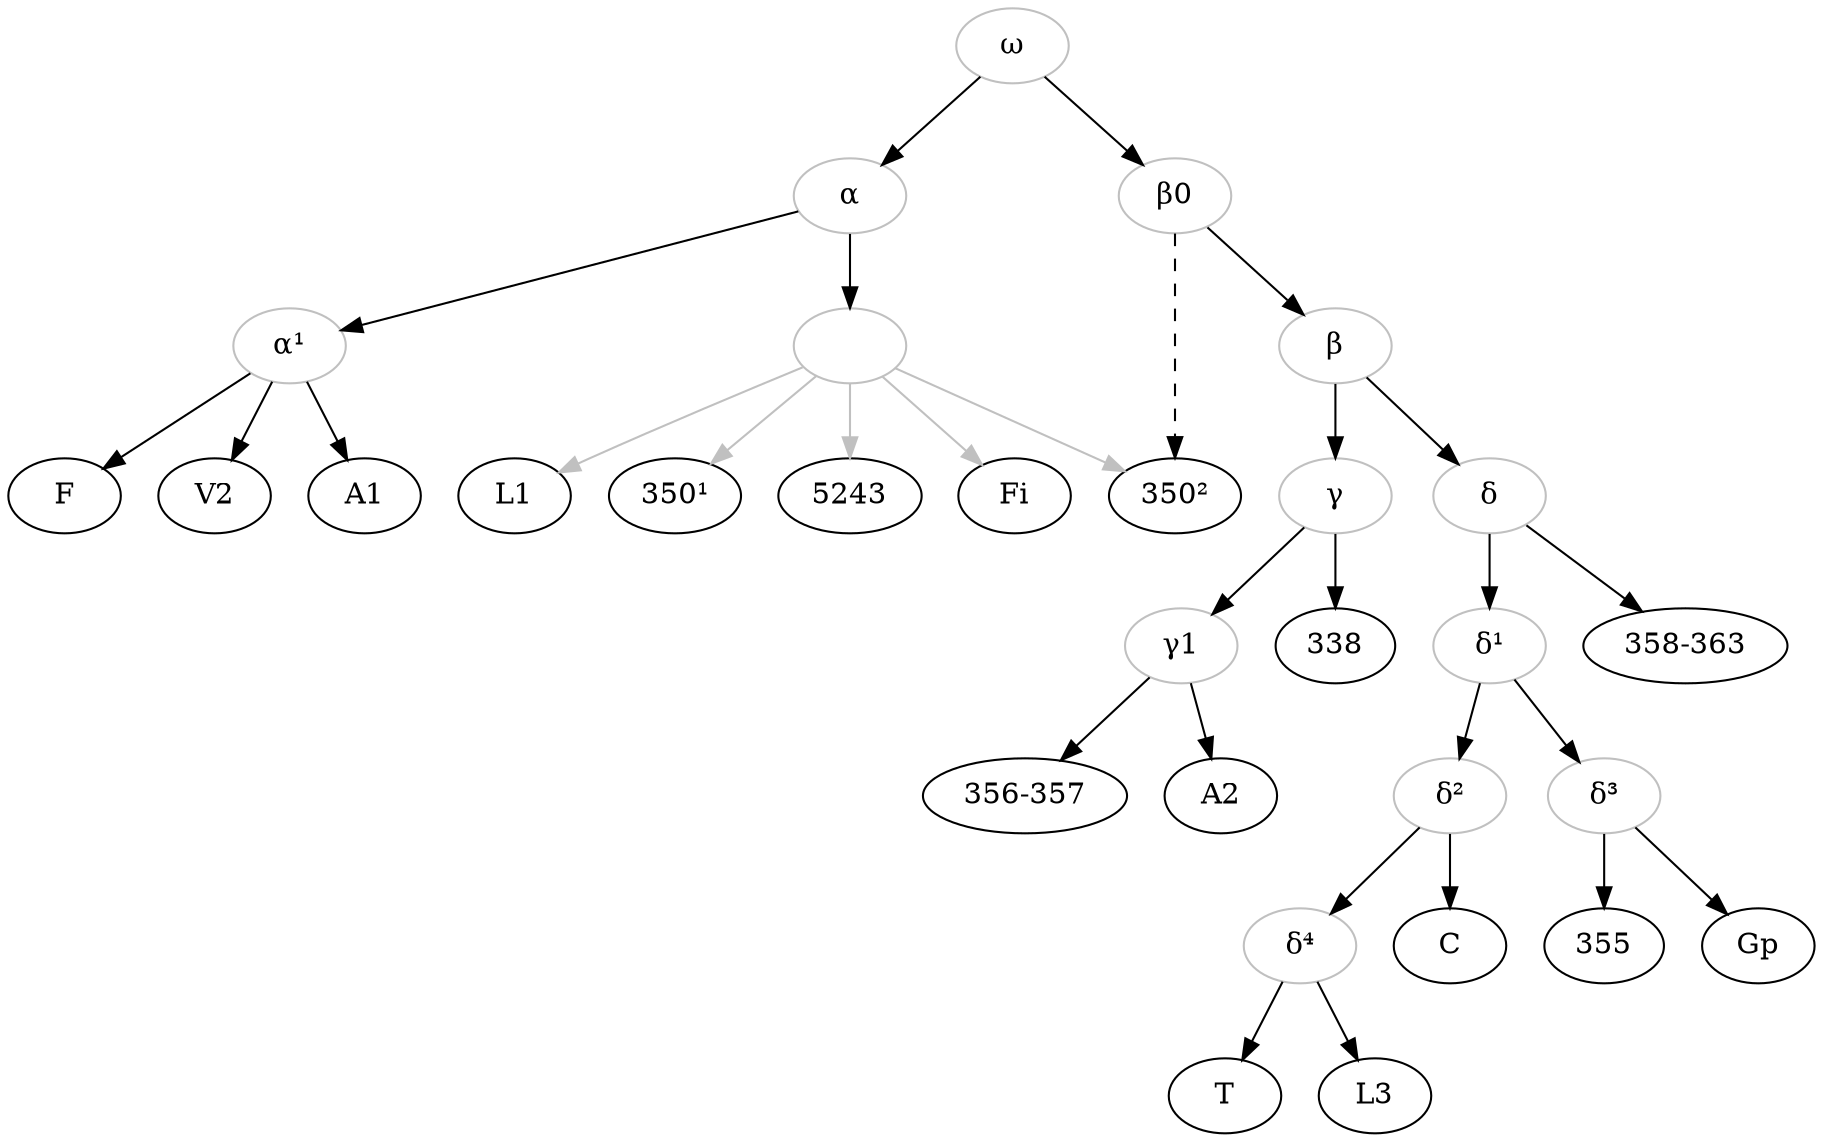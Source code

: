 digraph {
alpha[label="α", color="grey"];
alpha1[label="α¹", color="grey"];  
alpha2[label="", color="grey"];
3501[label="350¹"]
3502[label="350²"]
beta[label="β", color="grey"];
betaZero[label="β0", color="grey"];
gamma[label="γ", color="grey"];
gamma1[label="γ1", color="grey"];

delta[label="δ", color="grey"]
delta1[label="δ¹", color="grey"];
delta2[label="δ²", color="grey"];
delta3[label="δ³", color="grey"];
delta4[label="δ⁴", color="grey"];
omega[label="ω", color="grey"];
356[label="356-357"]
358[label="358-363"]

omega->alpha;
alpha->alpha1;
alpha1->A1;
alpha1->F;
alpha1->V2;
alpha->alpha2;
alpha2->5243[color="grey"];
alpha2->Fi[color="grey"];
alpha2->3501[color="grey"];
alpha2->L1[color="grey"];
alpha2->3502[color="grey"];


omega->betaZero;
betaZero->3502[style="dashed"]
betaZero->beta;
beta->gamma;
gamma->338;
gamma->gamma1;
gamma1->356;
gamma1->A2;
beta->delta;
delta->358;
delta->delta1;
delta1->delta2;
delta2->C;
delta2->delta4;
delta4->T;
delta4->L3;
delta1->delta3;
delta3->355;
delta3->Gp;

}


